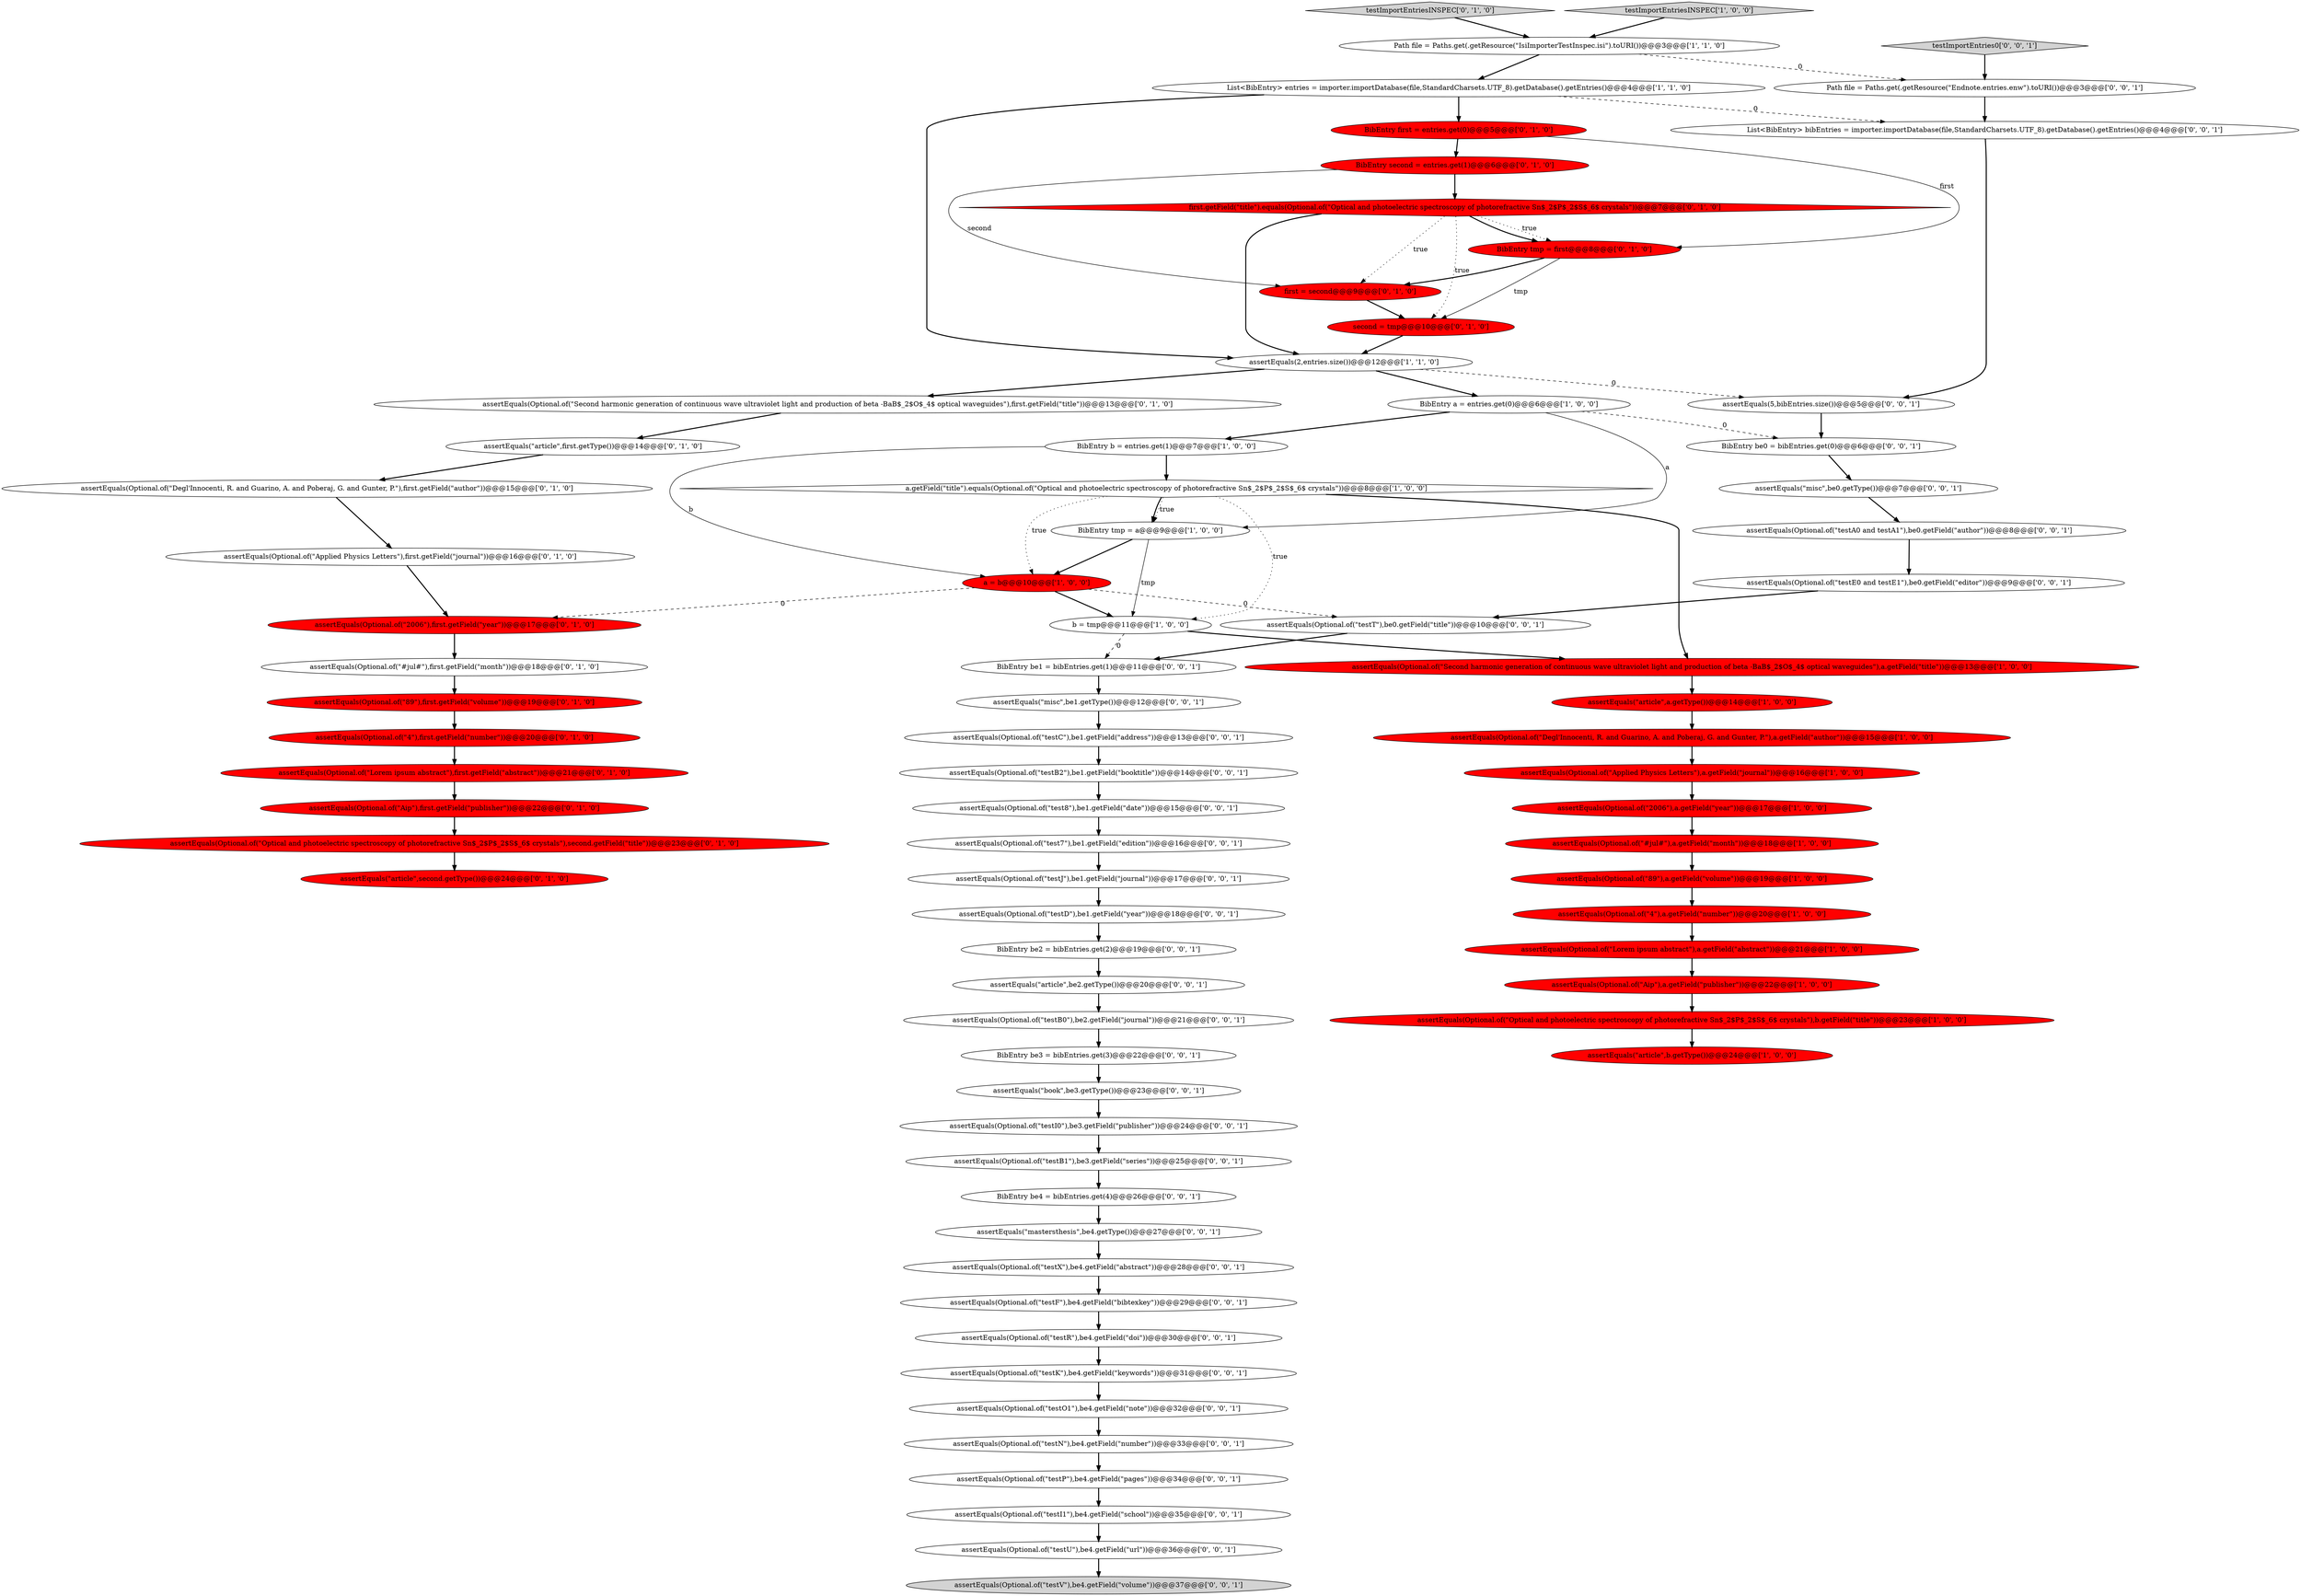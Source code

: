 digraph {
44 [style = filled, label = "assertEquals(Optional.of(\"testB1\"),be3.getField(\"series\"))@@@25@@@['0', '0', '1']", fillcolor = white, shape = ellipse image = "AAA0AAABBB3BBB"];
26 [style = filled, label = "assertEquals(\"article\",first.getType())@@@14@@@['0', '1', '0']", fillcolor = white, shape = ellipse image = "AAA0AAABBB2BBB"];
50 [style = filled, label = "assertEquals(Optional.of(\"testF\"),be4.getField(\"bibtexkey\"))@@@29@@@['0', '0', '1']", fillcolor = white, shape = ellipse image = "AAA0AAABBB3BBB"];
53 [style = filled, label = "Path file = Paths.get(.getResource(\"Endnote.entries.enw\").toURI())@@@3@@@['0', '0', '1']", fillcolor = white, shape = ellipse image = "AAA0AAABBB3BBB"];
46 [style = filled, label = "assertEquals(Optional.of(\"testU\"),be4.getField(\"url\"))@@@36@@@['0', '0', '1']", fillcolor = white, shape = ellipse image = "AAA0AAABBB3BBB"];
29 [style = filled, label = "BibEntry first = entries.get(0)@@@5@@@['0', '1', '0']", fillcolor = red, shape = ellipse image = "AAA1AAABBB2BBB"];
66 [style = filled, label = "assertEquals(Optional.of(\"testI1\"),be4.getField(\"school\"))@@@35@@@['0', '0', '1']", fillcolor = white, shape = ellipse image = "AAA0AAABBB3BBB"];
3 [style = filled, label = "assertEquals(Optional.of(\"89\"),a.getField(\"volume\"))@@@19@@@['1', '0', '0']", fillcolor = red, shape = ellipse image = "AAA1AAABBB1BBB"];
27 [style = filled, label = "assertEquals(Optional.of(\"Applied Physics Letters\"),first.getField(\"journal\"))@@@16@@@['0', '1', '0']", fillcolor = white, shape = ellipse image = "AAA0AAABBB2BBB"];
9 [style = filled, label = "Path file = Paths.get(.getResource(\"IsiImporterTestInspec.isi\").toURI())@@@3@@@['1', '1', '0']", fillcolor = white, shape = ellipse image = "AAA0AAABBB1BBB"];
48 [style = filled, label = "testImportEntries0['0', '0', '1']", fillcolor = lightgray, shape = diamond image = "AAA0AAABBB3BBB"];
64 [style = filled, label = "assertEquals(\"misc\",be1.getType())@@@12@@@['0', '0', '1']", fillcolor = white, shape = ellipse image = "AAA0AAABBB3BBB"];
1 [style = filled, label = "assertEquals(\"article\",b.getType())@@@24@@@['1', '0', '0']", fillcolor = red, shape = ellipse image = "AAA1AAABBB1BBB"];
13 [style = filled, label = "assertEquals(Optional.of(\"2006\"),a.getField(\"year\"))@@@17@@@['1', '0', '0']", fillcolor = red, shape = ellipse image = "AAA1AAABBB1BBB"];
39 [style = filled, label = "BibEntry second = entries.get(1)@@@6@@@['0', '1', '0']", fillcolor = red, shape = ellipse image = "AAA1AAABBB2BBB"];
33 [style = filled, label = "assertEquals(Optional.of(\"#jul#\"),first.getField(\"month\"))@@@18@@@['0', '1', '0']", fillcolor = white, shape = ellipse image = "AAA0AAABBB2BBB"];
51 [style = filled, label = "BibEntry be2 = bibEntries.get(2)@@@19@@@['0', '0', '1']", fillcolor = white, shape = ellipse image = "AAA0AAABBB3BBB"];
38 [style = filled, label = "assertEquals(\"article\",second.getType())@@@24@@@['0', '1', '0']", fillcolor = red, shape = ellipse image = "AAA1AAABBB2BBB"];
23 [style = filled, label = "assertEquals(Optional.of(\"Lorem ipsum abstract\"),first.getField(\"abstract\"))@@@21@@@['0', '1', '0']", fillcolor = red, shape = ellipse image = "AAA1AAABBB2BBB"];
43 [style = filled, label = "assertEquals(Optional.of(\"testC\"),be1.getField(\"address\"))@@@13@@@['0', '0', '1']", fillcolor = white, shape = ellipse image = "AAA0AAABBB3BBB"];
14 [style = filled, label = "assertEquals(\"article\",a.getType())@@@14@@@['1', '0', '0']", fillcolor = red, shape = ellipse image = "AAA1AAABBB1BBB"];
21 [style = filled, label = "BibEntry b = entries.get(1)@@@7@@@['1', '0', '0']", fillcolor = white, shape = ellipse image = "AAA0AAABBB1BBB"];
10 [style = filled, label = "assertEquals(Optional.of(\"Applied Physics Letters\"),a.getField(\"journal\"))@@@16@@@['1', '0', '0']", fillcolor = red, shape = ellipse image = "AAA1AAABBB1BBB"];
41 [style = filled, label = "BibEntry be3 = bibEntries.get(3)@@@22@@@['0', '0', '1']", fillcolor = white, shape = ellipse image = "AAA0AAABBB3BBB"];
28 [style = filled, label = "testImportEntriesINSPEC['0', '1', '0']", fillcolor = lightgray, shape = diamond image = "AAA0AAABBB2BBB"];
58 [style = filled, label = "assertEquals(Optional.of(\"testA0 and testA1\"),be0.getField(\"author\"))@@@8@@@['0', '0', '1']", fillcolor = white, shape = ellipse image = "AAA0AAABBB3BBB"];
17 [style = filled, label = "BibEntry tmp = a@@@9@@@['1', '0', '0']", fillcolor = white, shape = ellipse image = "AAA0AAABBB1BBB"];
36 [style = filled, label = "assertEquals(Optional.of(\"Second harmonic generation of continuous wave ultraviolet light and production of beta -BaB$_2$O$_4$ optical waveguides\"),first.getField(\"title\"))@@@13@@@['0', '1', '0']", fillcolor = white, shape = ellipse image = "AAA0AAABBB2BBB"];
31 [style = filled, label = "second = tmp@@@10@@@['0', '1', '0']", fillcolor = red, shape = ellipse image = "AAA1AAABBB2BBB"];
12 [style = filled, label = "List<BibEntry> entries = importer.importDatabase(file,StandardCharsets.UTF_8).getDatabase().getEntries()@@@4@@@['1', '1', '0']", fillcolor = white, shape = ellipse image = "AAA0AAABBB1BBB"];
68 [style = filled, label = "assertEquals(Optional.of(\"testT\"),be0.getField(\"title\"))@@@10@@@['0', '0', '1']", fillcolor = white, shape = ellipse image = "AAA0AAABBB3BBB"];
42 [style = filled, label = "assertEquals(\"book\",be3.getType())@@@23@@@['0', '0', '1']", fillcolor = white, shape = ellipse image = "AAA0AAABBB3BBB"];
59 [style = filled, label = "BibEntry be4 = bibEntries.get(4)@@@26@@@['0', '0', '1']", fillcolor = white, shape = ellipse image = "AAA0AAABBB3BBB"];
71 [style = filled, label = "BibEntry be0 = bibEntries.get(0)@@@6@@@['0', '0', '1']", fillcolor = white, shape = ellipse image = "AAA0AAABBB3BBB"];
15 [style = filled, label = "assertEquals(Optional.of(\"Aip\"),a.getField(\"publisher\"))@@@22@@@['1', '0', '0']", fillcolor = red, shape = ellipse image = "AAA1AAABBB1BBB"];
22 [style = filled, label = "first.getField(\"title\").equals(Optional.of(\"Optical and photoelectric spectroscopy of photorefractive Sn$_2$P$_2$S$_6$ crystals\"))@@@7@@@['0', '1', '0']", fillcolor = red, shape = diamond image = "AAA1AAABBB2BBB"];
69 [style = filled, label = "assertEquals(Optional.of(\"testV\"),be4.getField(\"volume\"))@@@37@@@['0', '0', '1']", fillcolor = lightgray, shape = ellipse image = "AAA0AAABBB3BBB"];
11 [style = filled, label = "a = b@@@10@@@['1', '0', '0']", fillcolor = red, shape = ellipse image = "AAA1AAABBB1BBB"];
70 [style = filled, label = "List<BibEntry> bibEntries = importer.importDatabase(file,StandardCharsets.UTF_8).getDatabase().getEntries()@@@4@@@['0', '0', '1']", fillcolor = white, shape = ellipse image = "AAA0AAABBB3BBB"];
76 [style = filled, label = "assertEquals(Optional.of(\"testJ\"),be1.getField(\"journal\"))@@@17@@@['0', '0', '1']", fillcolor = white, shape = ellipse image = "AAA0AAABBB3BBB"];
0 [style = filled, label = "assertEquals(Optional.of(\"Degl'Innocenti, R. and Guarino, A. and Poberaj, G. and Gunter, P.\"),a.getField(\"author\"))@@@15@@@['1', '0', '0']", fillcolor = red, shape = ellipse image = "AAA1AAABBB1BBB"];
52 [style = filled, label = "assertEquals(Optional.of(\"testR\"),be4.getField(\"doi\"))@@@30@@@['0', '0', '1']", fillcolor = white, shape = ellipse image = "AAA0AAABBB3BBB"];
35 [style = filled, label = "assertEquals(Optional.of(\"2006\"),first.getField(\"year\"))@@@17@@@['0', '1', '0']", fillcolor = red, shape = ellipse image = "AAA1AAABBB2BBB"];
63 [style = filled, label = "assertEquals(5,bibEntries.size())@@@5@@@['0', '0', '1']", fillcolor = white, shape = ellipse image = "AAA0AAABBB3BBB"];
61 [style = filled, label = "assertEquals(\"mastersthesis\",be4.getType())@@@27@@@['0', '0', '1']", fillcolor = white, shape = ellipse image = "AAA0AAABBB3BBB"];
5 [style = filled, label = "BibEntry a = entries.get(0)@@@6@@@['1', '0', '0']", fillcolor = white, shape = ellipse image = "AAA0AAABBB1BBB"];
30 [style = filled, label = "assertEquals(Optional.of(\"Degl'Innocenti, R. and Guarino, A. and Poberaj, G. and Gunter, P.\"),first.getField(\"author\"))@@@15@@@['0', '1', '0']", fillcolor = white, shape = ellipse image = "AAA0AAABBB2BBB"];
45 [style = filled, label = "assertEquals(Optional.of(\"testK\"),be4.getField(\"keywords\"))@@@31@@@['0', '0', '1']", fillcolor = white, shape = ellipse image = "AAA0AAABBB3BBB"];
55 [style = filled, label = "assertEquals(Optional.of(\"testD\"),be1.getField(\"year\"))@@@18@@@['0', '0', '1']", fillcolor = white, shape = ellipse image = "AAA0AAABBB3BBB"];
47 [style = filled, label = "assertEquals(Optional.of(\"testX\"),be4.getField(\"abstract\"))@@@28@@@['0', '0', '1']", fillcolor = white, shape = ellipse image = "AAA0AAABBB3BBB"];
54 [style = filled, label = "assertEquals(Optional.of(\"test7\"),be1.getField(\"edition\"))@@@16@@@['0', '0', '1']", fillcolor = white, shape = ellipse image = "AAA0AAABBB3BBB"];
72 [style = filled, label = "assertEquals(Optional.of(\"testE0 and testE1\"),be0.getField(\"editor\"))@@@9@@@['0', '0', '1']", fillcolor = white, shape = ellipse image = "AAA0AAABBB3BBB"];
74 [style = filled, label = "BibEntry be1 = bibEntries.get(1)@@@11@@@['0', '0', '1']", fillcolor = white, shape = ellipse image = "AAA0AAABBB3BBB"];
8 [style = filled, label = "assertEquals(Optional.of(\"4\"),a.getField(\"number\"))@@@20@@@['1', '0', '0']", fillcolor = red, shape = ellipse image = "AAA1AAABBB1BBB"];
2 [style = filled, label = "assertEquals(2,entries.size())@@@12@@@['1', '1', '0']", fillcolor = white, shape = ellipse image = "AAA0AAABBB1BBB"];
25 [style = filled, label = "assertEquals(Optional.of(\"Aip\"),first.getField(\"publisher\"))@@@22@@@['0', '1', '0']", fillcolor = red, shape = ellipse image = "AAA1AAABBB2BBB"];
4 [style = filled, label = "assertEquals(Optional.of(\"Lorem ipsum abstract\"),a.getField(\"abstract\"))@@@21@@@['1', '0', '0']", fillcolor = red, shape = ellipse image = "AAA1AAABBB1BBB"];
6 [style = filled, label = "a.getField(\"title\").equals(Optional.of(\"Optical and photoelectric spectroscopy of photorefractive Sn$_2$P$_2$S$_6$ crystals\"))@@@8@@@['1', '0', '0']", fillcolor = white, shape = diamond image = "AAA0AAABBB1BBB"];
57 [style = filled, label = "assertEquals(\"article\",be2.getType())@@@20@@@['0', '0', '1']", fillcolor = white, shape = ellipse image = "AAA0AAABBB3BBB"];
49 [style = filled, label = "assertEquals(\"misc\",be0.getType())@@@7@@@['0', '0', '1']", fillcolor = white, shape = ellipse image = "AAA0AAABBB3BBB"];
32 [style = filled, label = "first = second@@@9@@@['0', '1', '0']", fillcolor = red, shape = ellipse image = "AAA1AAABBB2BBB"];
37 [style = filled, label = "assertEquals(Optional.of(\"4\"),first.getField(\"number\"))@@@20@@@['0', '1', '0']", fillcolor = red, shape = ellipse image = "AAA1AAABBB2BBB"];
67 [style = filled, label = "assertEquals(Optional.of(\"testB2\"),be1.getField(\"booktitle\"))@@@14@@@['0', '0', '1']", fillcolor = white, shape = ellipse image = "AAA0AAABBB3BBB"];
73 [style = filled, label = "assertEquals(Optional.of(\"testI0\"),be3.getField(\"publisher\"))@@@24@@@['0', '0', '1']", fillcolor = white, shape = ellipse image = "AAA0AAABBB3BBB"];
34 [style = filled, label = "assertEquals(Optional.of(\"Optical and photoelectric spectroscopy of photorefractive Sn$_2$P$_2$S$_6$ crystals\"),second.getField(\"title\"))@@@23@@@['0', '1', '0']", fillcolor = red, shape = ellipse image = "AAA1AAABBB2BBB"];
40 [style = filled, label = "assertEquals(Optional.of(\"89\"),first.getField(\"volume\"))@@@19@@@['0', '1', '0']", fillcolor = red, shape = ellipse image = "AAA1AAABBB2BBB"];
65 [style = filled, label = "assertEquals(Optional.of(\"testB0\"),be2.getField(\"journal\"))@@@21@@@['0', '0', '1']", fillcolor = white, shape = ellipse image = "AAA0AAABBB3BBB"];
75 [style = filled, label = "assertEquals(Optional.of(\"testP\"),be4.getField(\"pages\"))@@@34@@@['0', '0', '1']", fillcolor = white, shape = ellipse image = "AAA0AAABBB3BBB"];
60 [style = filled, label = "assertEquals(Optional.of(\"testO1\"),be4.getField(\"note\"))@@@32@@@['0', '0', '1']", fillcolor = white, shape = ellipse image = "AAA0AAABBB3BBB"];
20 [style = filled, label = "assertEquals(Optional.of(\"Second harmonic generation of continuous wave ultraviolet light and production of beta -BaB$_2$O$_4$ optical waveguides\"),a.getField(\"title\"))@@@13@@@['1', '0', '0']", fillcolor = red, shape = ellipse image = "AAA1AAABBB1BBB"];
18 [style = filled, label = "b = tmp@@@11@@@['1', '0', '0']", fillcolor = white, shape = ellipse image = "AAA0AAABBB1BBB"];
62 [style = filled, label = "assertEquals(Optional.of(\"testN\"),be4.getField(\"number\"))@@@33@@@['0', '0', '1']", fillcolor = white, shape = ellipse image = "AAA0AAABBB3BBB"];
24 [style = filled, label = "BibEntry tmp = first@@@8@@@['0', '1', '0']", fillcolor = red, shape = ellipse image = "AAA1AAABBB2BBB"];
7 [style = filled, label = "assertEquals(Optional.of(\"#jul#\"),a.getField(\"month\"))@@@18@@@['1', '0', '0']", fillcolor = red, shape = ellipse image = "AAA1AAABBB1BBB"];
19 [style = filled, label = "assertEquals(Optional.of(\"Optical and photoelectric spectroscopy of photorefractive Sn$_2$P$_2$S$_6$ crystals\"),b.getField(\"title\"))@@@23@@@['1', '0', '0']", fillcolor = red, shape = ellipse image = "AAA1AAABBB1BBB"];
16 [style = filled, label = "testImportEntriesINSPEC['1', '0', '0']", fillcolor = lightgray, shape = diamond image = "AAA0AAABBB1BBB"];
56 [style = filled, label = "assertEquals(Optional.of(\"test8\"),be1.getField(\"date\"))@@@15@@@['0', '0', '1']", fillcolor = white, shape = ellipse image = "AAA0AAABBB3BBB"];
22->31 [style = dotted, label="true"];
25->34 [style = bold, label=""];
39->32 [style = solid, label="second"];
4->15 [style = bold, label=""];
24->32 [style = bold, label=""];
12->70 [style = dashed, label="0"];
5->71 [style = dashed, label="0"];
28->9 [style = bold, label=""];
55->51 [style = bold, label=""];
5->17 [style = solid, label="a"];
59->61 [style = bold, label=""];
56->54 [style = bold, label=""];
54->76 [style = bold, label=""];
19->1 [style = bold, label=""];
12->2 [style = bold, label=""];
6->18 [style = dotted, label="true"];
76->55 [style = bold, label=""];
2->36 [style = bold, label=""];
68->74 [style = bold, label=""];
71->49 [style = bold, label=""];
8->4 [style = bold, label=""];
6->11 [style = dotted, label="true"];
64->43 [style = bold, label=""];
16->9 [style = bold, label=""];
40->37 [style = bold, label=""];
66->46 [style = bold, label=""];
23->25 [style = bold, label=""];
29->39 [style = bold, label=""];
49->58 [style = bold, label=""];
30->27 [style = bold, label=""];
60->62 [style = bold, label=""];
52->45 [style = bold, label=""];
31->2 [style = bold, label=""];
20->14 [style = bold, label=""];
22->24 [style = dotted, label="true"];
43->67 [style = bold, label=""];
67->56 [style = bold, label=""];
11->18 [style = bold, label=""];
39->22 [style = bold, label=""];
5->21 [style = bold, label=""];
18->20 [style = bold, label=""];
12->29 [style = bold, label=""];
75->66 [style = bold, label=""];
57->65 [style = bold, label=""];
34->38 [style = bold, label=""];
45->60 [style = bold, label=""];
22->32 [style = dotted, label="true"];
32->31 [style = bold, label=""];
6->17 [style = bold, label=""];
22->2 [style = bold, label=""];
62->75 [style = bold, label=""];
65->41 [style = bold, label=""];
63->71 [style = bold, label=""];
73->44 [style = bold, label=""];
15->19 [style = bold, label=""];
27->35 [style = bold, label=""];
47->50 [style = bold, label=""];
6->20 [style = bold, label=""];
58->72 [style = bold, label=""];
10->13 [style = bold, label=""];
3->8 [style = bold, label=""];
9->12 [style = bold, label=""];
51->57 [style = bold, label=""];
46->69 [style = bold, label=""];
17->18 [style = solid, label="tmp"];
2->63 [style = dashed, label="0"];
2->5 [style = bold, label=""];
21->6 [style = bold, label=""];
18->74 [style = dashed, label="0"];
11->68 [style = dashed, label="0"];
35->33 [style = bold, label=""];
74->64 [style = bold, label=""];
70->63 [style = bold, label=""];
48->53 [style = bold, label=""];
36->26 [style = bold, label=""];
37->23 [style = bold, label=""];
6->17 [style = dotted, label="true"];
50->52 [style = bold, label=""];
7->3 [style = bold, label=""];
17->11 [style = bold, label=""];
26->30 [style = bold, label=""];
24->31 [style = solid, label="tmp"];
0->10 [style = bold, label=""];
33->40 [style = bold, label=""];
14->0 [style = bold, label=""];
61->47 [style = bold, label=""];
13->7 [style = bold, label=""];
53->70 [style = bold, label=""];
29->24 [style = solid, label="first"];
22->24 [style = bold, label=""];
21->11 [style = solid, label="b"];
9->53 [style = dashed, label="0"];
72->68 [style = bold, label=""];
42->73 [style = bold, label=""];
11->35 [style = dashed, label="0"];
44->59 [style = bold, label=""];
41->42 [style = bold, label=""];
}
